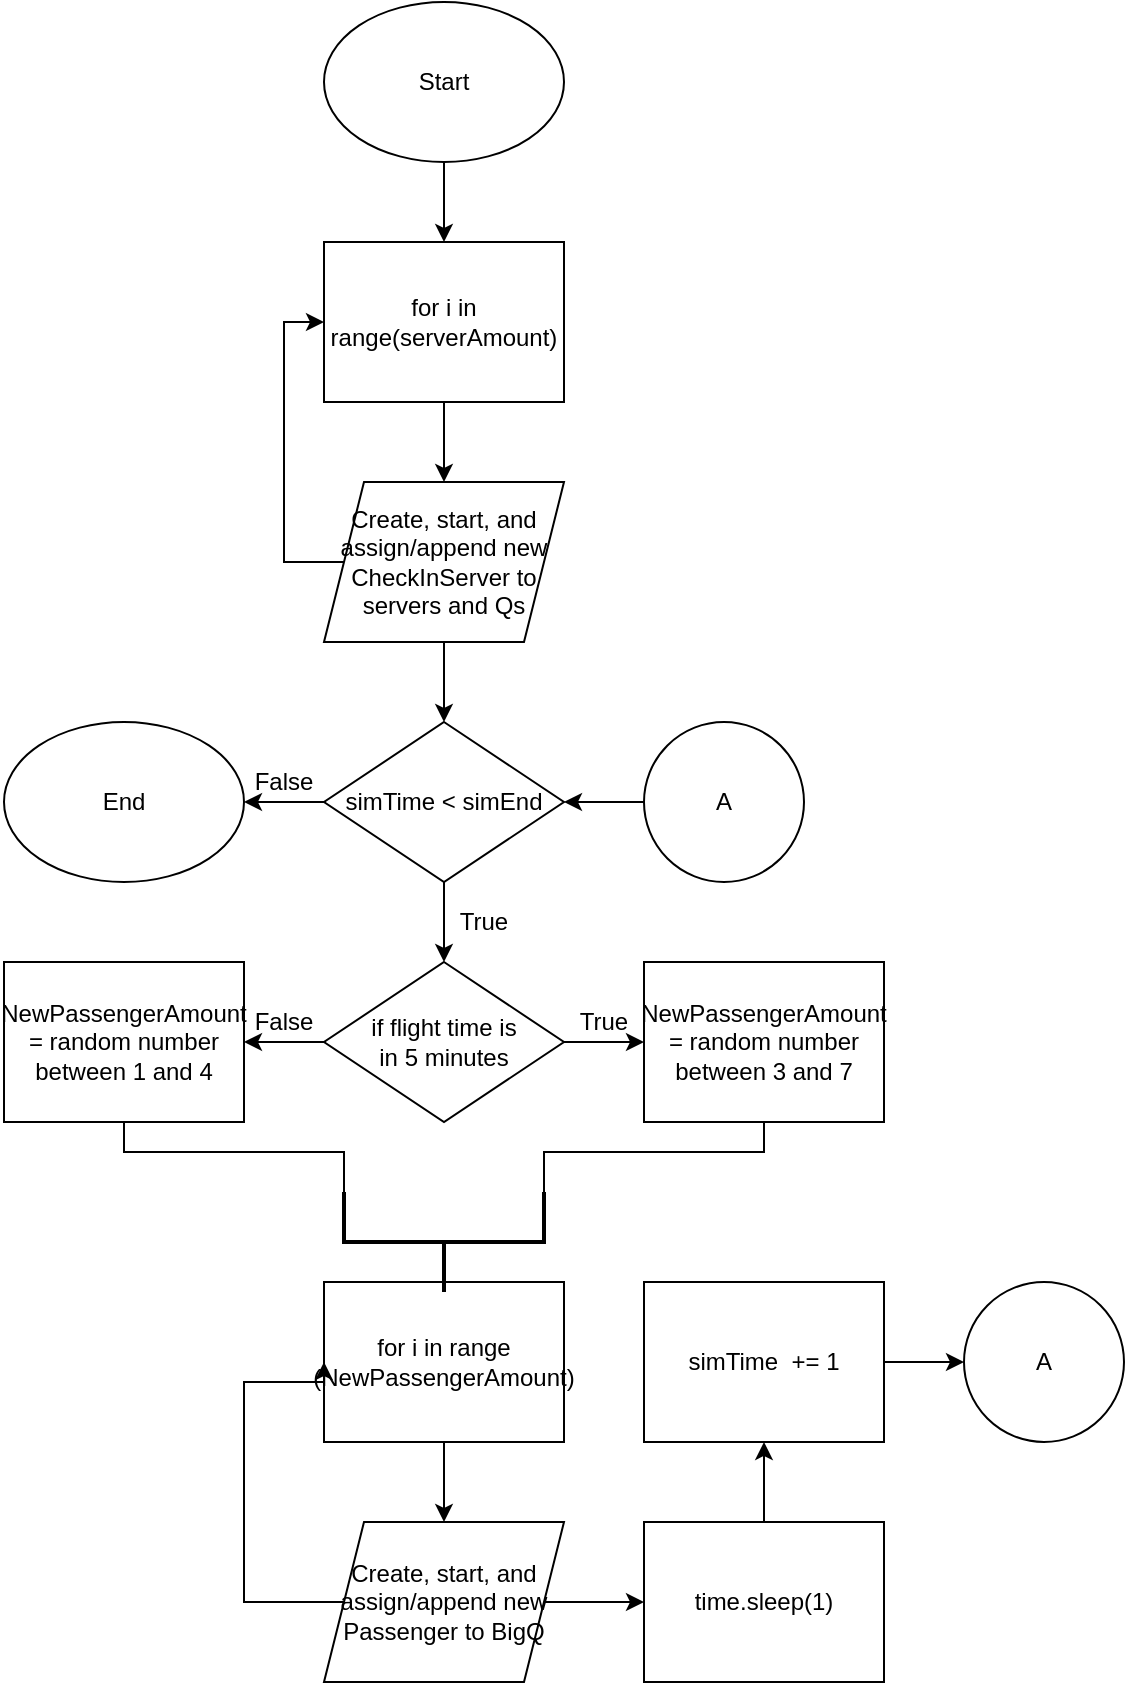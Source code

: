 <mxfile version="15.8.7" type="device"><diagram id="C5RBs43oDa-KdzZeNtuy" name="Page-1"><mxGraphModel dx="1102" dy="865" grid="1" gridSize="10" guides="1" tooltips="1" connect="1" arrows="1" fold="1" page="1" pageScale="1" pageWidth="827" pageHeight="1169" background="#ffffff" math="0" shadow="0"><root><mxCell id="WIyWlLk6GJQsqaUBKTNV-0"/><mxCell id="WIyWlLk6GJQsqaUBKTNV-1" parent="WIyWlLk6GJQsqaUBKTNV-0"/><mxCell id="CsjiRDvKEqM1wpDYAeky-6" value="" style="edgeStyle=orthogonalEdgeStyle;rounded=0;orthogonalLoop=1;jettySize=auto;html=1;" edge="1" parent="WIyWlLk6GJQsqaUBKTNV-1" source="CsjiRDvKEqM1wpDYAeky-0" target="CsjiRDvKEqM1wpDYAeky-2"><mxGeometry relative="1" as="geometry"/></mxCell><mxCell id="CsjiRDvKEqM1wpDYAeky-0" value="Start" style="ellipse;whiteSpace=wrap;html=1;" vertex="1" parent="WIyWlLk6GJQsqaUBKTNV-1"><mxGeometry x="360" width="120" height="80" as="geometry"/></mxCell><mxCell id="CsjiRDvKEqM1wpDYAeky-5" value="" style="edgeStyle=orthogonalEdgeStyle;rounded=0;orthogonalLoop=1;jettySize=auto;html=1;" edge="1" parent="WIyWlLk6GJQsqaUBKTNV-1" source="CsjiRDvKEqM1wpDYAeky-2" target="CsjiRDvKEqM1wpDYAeky-3"><mxGeometry relative="1" as="geometry"/></mxCell><mxCell id="CsjiRDvKEqM1wpDYAeky-2" value="for i in range(serverAmount)" style="rounded=0;whiteSpace=wrap;html=1;" vertex="1" parent="WIyWlLk6GJQsqaUBKTNV-1"><mxGeometry x="360" y="120" width="120" height="80" as="geometry"/></mxCell><mxCell id="CsjiRDvKEqM1wpDYAeky-7" style="edgeStyle=orthogonalEdgeStyle;rounded=0;orthogonalLoop=1;jettySize=auto;html=1;entryX=0;entryY=0.5;entryDx=0;entryDy=0;exitX=0;exitY=0.5;exitDx=0;exitDy=0;" edge="1" parent="WIyWlLk6GJQsqaUBKTNV-1" source="CsjiRDvKEqM1wpDYAeky-3" target="CsjiRDvKEqM1wpDYAeky-2"><mxGeometry relative="1" as="geometry"><Array as="points"><mxPoint x="340" y="280"/><mxPoint x="340" y="160"/></Array></mxGeometry></mxCell><mxCell id="CsjiRDvKEqM1wpDYAeky-9" value="" style="edgeStyle=orthogonalEdgeStyle;rounded=0;orthogonalLoop=1;jettySize=auto;html=1;" edge="1" parent="WIyWlLk6GJQsqaUBKTNV-1" source="CsjiRDvKEqM1wpDYAeky-3" target="CsjiRDvKEqM1wpDYAeky-8"><mxGeometry relative="1" as="geometry"/></mxCell><mxCell id="CsjiRDvKEqM1wpDYAeky-3" value="Create, start, and assign/append new CheckInServer to servers and Qs" style="shape=parallelogram;perimeter=parallelogramPerimeter;whiteSpace=wrap;html=1;fixedSize=1;" vertex="1" parent="WIyWlLk6GJQsqaUBKTNV-1"><mxGeometry x="360" y="240" width="120" height="80" as="geometry"/></mxCell><mxCell id="CsjiRDvKEqM1wpDYAeky-11" value="" style="edgeStyle=orthogonalEdgeStyle;rounded=0;orthogonalLoop=1;jettySize=auto;html=1;" edge="1" parent="WIyWlLk6GJQsqaUBKTNV-1" source="CsjiRDvKEqM1wpDYAeky-8" target="CsjiRDvKEqM1wpDYAeky-10"><mxGeometry relative="1" as="geometry"/></mxCell><mxCell id="CsjiRDvKEqM1wpDYAeky-32" value="" style="edgeStyle=orthogonalEdgeStyle;rounded=0;orthogonalLoop=1;jettySize=auto;html=1;endArrow=classic;endFill=1;" edge="1" parent="WIyWlLk6GJQsqaUBKTNV-1" source="CsjiRDvKEqM1wpDYAeky-8" target="CsjiRDvKEqM1wpDYAeky-31"><mxGeometry relative="1" as="geometry"/></mxCell><mxCell id="CsjiRDvKEqM1wpDYAeky-8" value="simTime &amp;lt; simEnd" style="rhombus;whiteSpace=wrap;html=1;" vertex="1" parent="WIyWlLk6GJQsqaUBKTNV-1"><mxGeometry x="360" y="360" width="120" height="80" as="geometry"/></mxCell><mxCell id="CsjiRDvKEqM1wpDYAeky-14" value="" style="edgeStyle=orthogonalEdgeStyle;rounded=0;orthogonalLoop=1;jettySize=auto;html=1;" edge="1" parent="WIyWlLk6GJQsqaUBKTNV-1" source="CsjiRDvKEqM1wpDYAeky-10" target="CsjiRDvKEqM1wpDYAeky-13"><mxGeometry relative="1" as="geometry"/></mxCell><mxCell id="CsjiRDvKEqM1wpDYAeky-15" value="" style="edgeStyle=orthogonalEdgeStyle;rounded=0;orthogonalLoop=1;jettySize=auto;html=1;" edge="1" parent="WIyWlLk6GJQsqaUBKTNV-1" source="CsjiRDvKEqM1wpDYAeky-10" target="CsjiRDvKEqM1wpDYAeky-12"><mxGeometry relative="1" as="geometry"/></mxCell><mxCell id="CsjiRDvKEqM1wpDYAeky-10" value="if flight time is &lt;br&gt;in 5 minutes" style="rhombus;whiteSpace=wrap;html=1;" vertex="1" parent="WIyWlLk6GJQsqaUBKTNV-1"><mxGeometry x="360" y="480" width="120" height="80" as="geometry"/></mxCell><mxCell id="CsjiRDvKEqM1wpDYAeky-18" style="edgeStyle=orthogonalEdgeStyle;rounded=0;orthogonalLoop=1;jettySize=auto;html=1;entryX=1;entryY=0;entryDx=0;entryDy=0;exitX=0.5;exitY=1;exitDx=0;exitDy=0;entryPerimeter=0;endArrow=none;endFill=0;" edge="1" parent="WIyWlLk6GJQsqaUBKTNV-1" source="CsjiRDvKEqM1wpDYAeky-12" target="CsjiRDvKEqM1wpDYAeky-19"><mxGeometry relative="1" as="geometry"><Array as="points"><mxPoint x="260" y="575"/><mxPoint x="370" y="575"/></Array></mxGeometry></mxCell><mxCell id="CsjiRDvKEqM1wpDYAeky-12" value="NewPassengerAmount = random number between 1 and 4" style="rounded=0;whiteSpace=wrap;html=1;" vertex="1" parent="WIyWlLk6GJQsqaUBKTNV-1"><mxGeometry x="200" y="480" width="120" height="80" as="geometry"/></mxCell><mxCell id="CsjiRDvKEqM1wpDYAeky-17" style="edgeStyle=orthogonalEdgeStyle;rounded=0;orthogonalLoop=1;jettySize=auto;html=1;entryX=1;entryY=1;entryDx=0;entryDy=0;exitX=0.5;exitY=1;exitDx=0;exitDy=0;entryPerimeter=0;endArrow=none;endFill=0;" edge="1" parent="WIyWlLk6GJQsqaUBKTNV-1" source="CsjiRDvKEqM1wpDYAeky-13" target="CsjiRDvKEqM1wpDYAeky-19"><mxGeometry relative="1" as="geometry"><Array as="points"><mxPoint x="580" y="575"/><mxPoint x="470" y="575"/></Array></mxGeometry></mxCell><mxCell id="CsjiRDvKEqM1wpDYAeky-13" value="NewPassengerAmount = random number between 3 and 7" style="rounded=0;whiteSpace=wrap;html=1;" vertex="1" parent="WIyWlLk6GJQsqaUBKTNV-1"><mxGeometry x="520" y="480" width="120" height="80" as="geometry"/></mxCell><mxCell id="CsjiRDvKEqM1wpDYAeky-21" value="" style="edgeStyle=orthogonalEdgeStyle;rounded=0;orthogonalLoop=1;jettySize=auto;html=1;endArrow=classic;endFill=1;" edge="1" parent="WIyWlLk6GJQsqaUBKTNV-1" source="CsjiRDvKEqM1wpDYAeky-16" target="CsjiRDvKEqM1wpDYAeky-20"><mxGeometry relative="1" as="geometry"/></mxCell><mxCell id="CsjiRDvKEqM1wpDYAeky-16" value="for i in range&lt;br&gt;(NewPassengerAmount)" style="rounded=0;whiteSpace=wrap;html=1;" vertex="1" parent="WIyWlLk6GJQsqaUBKTNV-1"><mxGeometry x="360" y="640" width="120" height="80" as="geometry"/></mxCell><mxCell id="CsjiRDvKEqM1wpDYAeky-19" value="" style="strokeWidth=2;html=1;shape=mxgraph.flowchart.annotation_2;align=left;labelPosition=right;pointerEvents=1;rotation=-90;" vertex="1" parent="WIyWlLk6GJQsqaUBKTNV-1"><mxGeometry x="395" y="570" width="50" height="100" as="geometry"/></mxCell><mxCell id="CsjiRDvKEqM1wpDYAeky-22" style="edgeStyle=orthogonalEdgeStyle;rounded=0;orthogonalLoop=1;jettySize=auto;html=1;entryX=0;entryY=0.5;entryDx=0;entryDy=0;endArrow=classic;endFill=1;exitX=0;exitY=0.5;exitDx=0;exitDy=0;" edge="1" parent="WIyWlLk6GJQsqaUBKTNV-1" source="CsjiRDvKEqM1wpDYAeky-20" target="CsjiRDvKEqM1wpDYAeky-16"><mxGeometry relative="1" as="geometry"><Array as="points"><mxPoint x="320" y="800"/><mxPoint x="320" y="690"/></Array></mxGeometry></mxCell><mxCell id="CsjiRDvKEqM1wpDYAeky-24" value="" style="edgeStyle=orthogonalEdgeStyle;rounded=0;orthogonalLoop=1;jettySize=auto;html=1;endArrow=classic;endFill=1;" edge="1" parent="WIyWlLk6GJQsqaUBKTNV-1" source="CsjiRDvKEqM1wpDYAeky-20" target="CsjiRDvKEqM1wpDYAeky-23"><mxGeometry relative="1" as="geometry"/></mxCell><mxCell id="CsjiRDvKEqM1wpDYAeky-20" value="Create, start, and assign/append new Passenger to BigQ" style="shape=parallelogram;perimeter=parallelogramPerimeter;whiteSpace=wrap;html=1;fixedSize=1;" vertex="1" parent="WIyWlLk6GJQsqaUBKTNV-1"><mxGeometry x="360" y="760" width="120" height="80" as="geometry"/></mxCell><mxCell id="CsjiRDvKEqM1wpDYAeky-26" value="" style="edgeStyle=orthogonalEdgeStyle;rounded=0;orthogonalLoop=1;jettySize=auto;html=1;endArrow=classic;endFill=1;" edge="1" parent="WIyWlLk6GJQsqaUBKTNV-1" source="CsjiRDvKEqM1wpDYAeky-23" target="CsjiRDvKEqM1wpDYAeky-25"><mxGeometry relative="1" as="geometry"/></mxCell><mxCell id="CsjiRDvKEqM1wpDYAeky-23" value="time.sleep(1)" style="rounded=0;whiteSpace=wrap;html=1;" vertex="1" parent="WIyWlLk6GJQsqaUBKTNV-1"><mxGeometry x="520" y="760" width="120" height="80" as="geometry"/></mxCell><mxCell id="CsjiRDvKEqM1wpDYAeky-28" value="" style="edgeStyle=orthogonalEdgeStyle;rounded=0;orthogonalLoop=1;jettySize=auto;html=1;endArrow=classic;endFill=1;" edge="1" parent="WIyWlLk6GJQsqaUBKTNV-1" source="CsjiRDvKEqM1wpDYAeky-25" target="CsjiRDvKEqM1wpDYAeky-27"><mxGeometry relative="1" as="geometry"/></mxCell><mxCell id="CsjiRDvKEqM1wpDYAeky-25" value="simTime&amp;nbsp; += 1" style="rounded=0;whiteSpace=wrap;html=1;" vertex="1" parent="WIyWlLk6GJQsqaUBKTNV-1"><mxGeometry x="520" y="640" width="120" height="80" as="geometry"/></mxCell><mxCell id="CsjiRDvKEqM1wpDYAeky-27" value="A" style="ellipse;whiteSpace=wrap;html=1;aspect=fixed;" vertex="1" parent="WIyWlLk6GJQsqaUBKTNV-1"><mxGeometry x="680" y="640" width="80" height="80" as="geometry"/></mxCell><mxCell id="CsjiRDvKEqM1wpDYAeky-30" value="" style="edgeStyle=orthogonalEdgeStyle;rounded=0;orthogonalLoop=1;jettySize=auto;html=1;endArrow=classic;endFill=1;" edge="1" parent="WIyWlLk6GJQsqaUBKTNV-1" source="CsjiRDvKEqM1wpDYAeky-29" target="CsjiRDvKEqM1wpDYAeky-8"><mxGeometry relative="1" as="geometry"/></mxCell><mxCell id="CsjiRDvKEqM1wpDYAeky-29" value="A" style="ellipse;whiteSpace=wrap;html=1;aspect=fixed;" vertex="1" parent="WIyWlLk6GJQsqaUBKTNV-1"><mxGeometry x="520" y="360" width="80" height="80" as="geometry"/></mxCell><mxCell id="CsjiRDvKEqM1wpDYAeky-31" value="End" style="ellipse;whiteSpace=wrap;html=1;" vertex="1" parent="WIyWlLk6GJQsqaUBKTNV-1"><mxGeometry x="200" y="360" width="120" height="80" as="geometry"/></mxCell><mxCell id="CsjiRDvKEqM1wpDYAeky-33" value="False" style="text;html=1;strokeColor=none;fillColor=none;align=center;verticalAlign=middle;whiteSpace=wrap;rounded=0;" vertex="1" parent="WIyWlLk6GJQsqaUBKTNV-1"><mxGeometry x="320" y="370" width="40" height="40" as="geometry"/></mxCell><mxCell id="CsjiRDvKEqM1wpDYAeky-34" value="True" style="text;html=1;strokeColor=none;fillColor=none;align=center;verticalAlign=middle;whiteSpace=wrap;rounded=0;" vertex="1" parent="WIyWlLk6GJQsqaUBKTNV-1"><mxGeometry x="420" y="440" width="40" height="40" as="geometry"/></mxCell><mxCell id="CsjiRDvKEqM1wpDYAeky-35" value="True" style="text;html=1;strokeColor=none;fillColor=none;align=center;verticalAlign=middle;whiteSpace=wrap;rounded=0;" vertex="1" parent="WIyWlLk6GJQsqaUBKTNV-1"><mxGeometry x="480" y="490" width="40" height="40" as="geometry"/></mxCell><mxCell id="CsjiRDvKEqM1wpDYAeky-36" value="False" style="text;html=1;strokeColor=none;fillColor=none;align=center;verticalAlign=middle;whiteSpace=wrap;rounded=0;" vertex="1" parent="WIyWlLk6GJQsqaUBKTNV-1"><mxGeometry x="320" y="490" width="40" height="40" as="geometry"/></mxCell></root></mxGraphModel></diagram></mxfile>